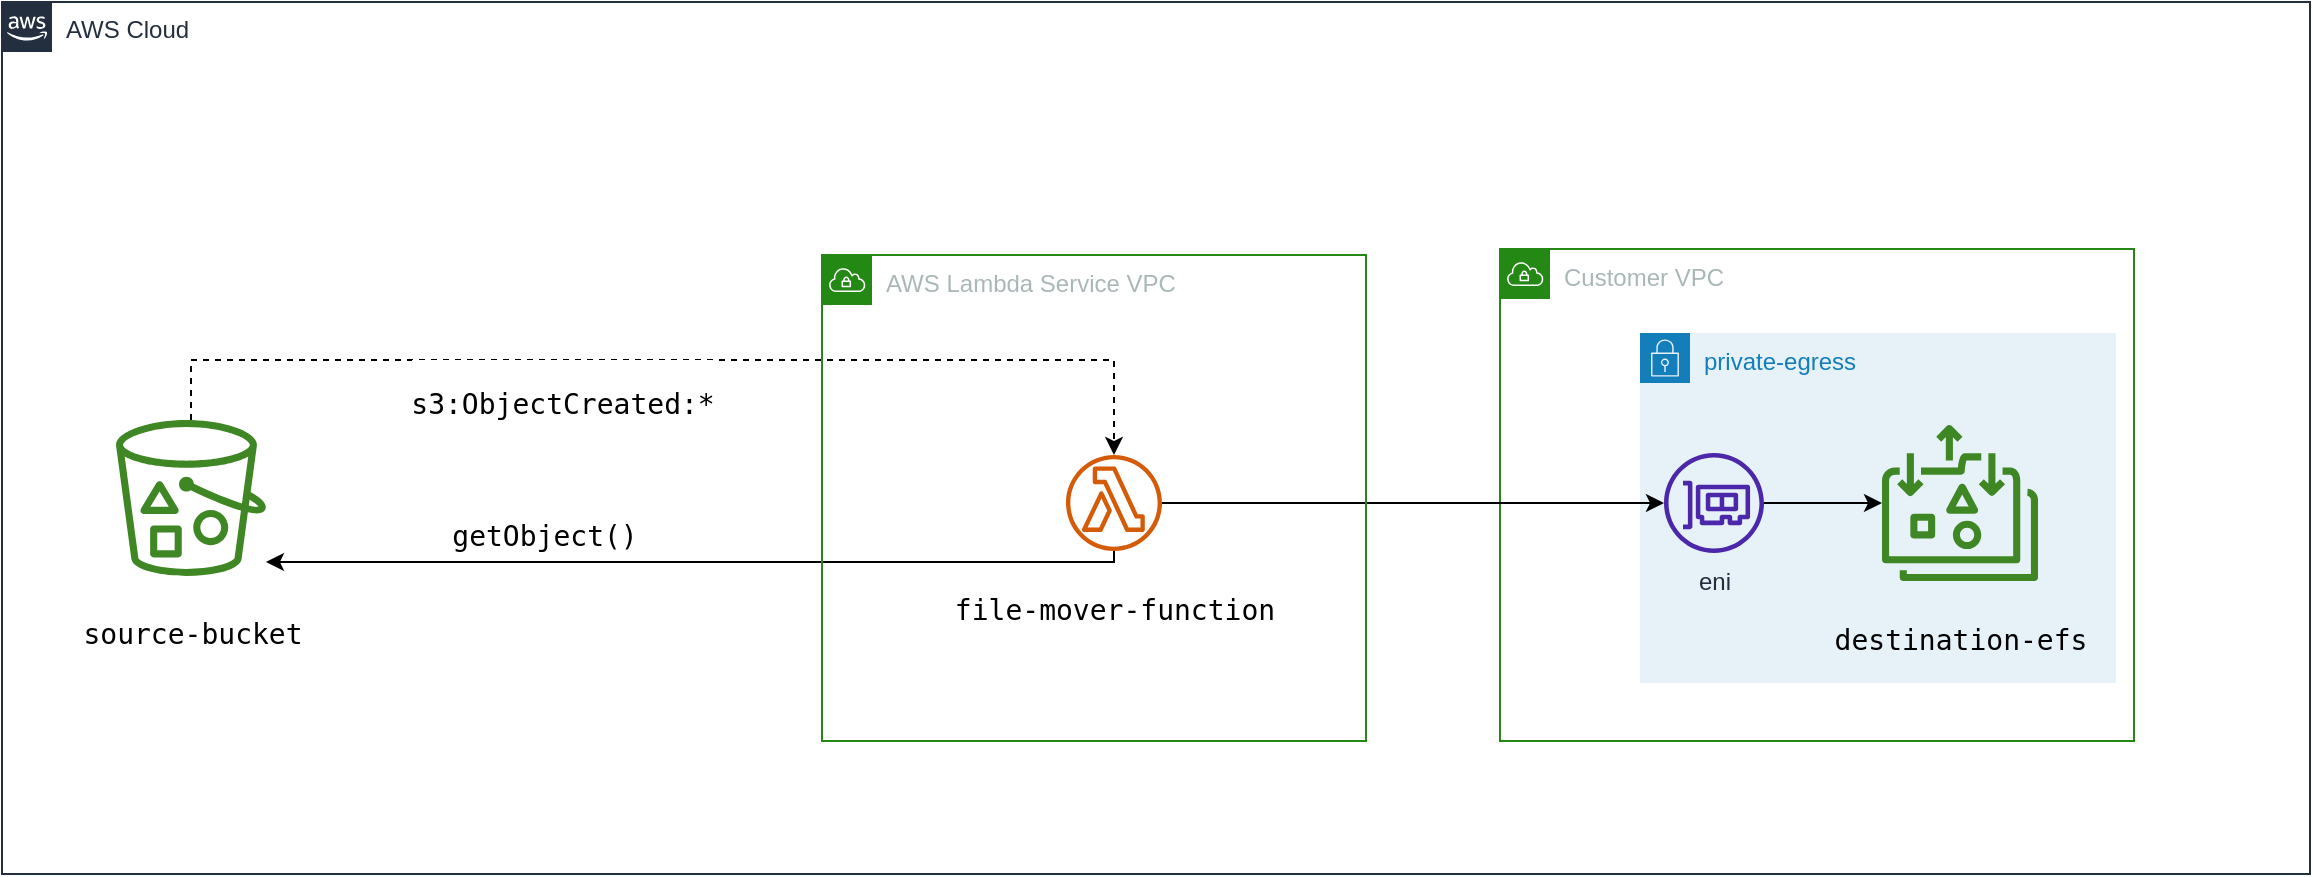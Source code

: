 <mxfile version="27.0.3" pages="2">
  <diagram name="aws-s3-to-efs-via-lambda" id="ckItVp2jrF1gHrmOOvy5">
    <mxGraphModel dx="2242" dy="562" grid="0" gridSize="10" guides="1" tooltips="1" connect="1" arrows="1" fold="1" page="0" pageScale="1" pageWidth="850" pageHeight="1100" math="0" shadow="0">
      <root>
        <mxCell id="0" />
        <mxCell id="1" parent="0" />
        <mxCell id="smXsDPWXh_MWte_BCuAd-7" value="AWS Cloud" style="points=[[0,0],[0.25,0],[0.5,0],[0.75,0],[1,0],[1,0.25],[1,0.5],[1,0.75],[1,1],[0.75,1],[0.5,1],[0.25,1],[0,1],[0,0.75],[0,0.5],[0,0.25]];outlineConnect=0;gradientColor=none;html=1;whiteSpace=wrap;fontSize=12;fontStyle=0;container=1;pointerEvents=0;collapsible=0;recursiveResize=0;shape=mxgraph.aws4.group;grIcon=mxgraph.aws4.group_aws_cloud_alt;strokeColor=#232F3E;fillColor=none;verticalAlign=top;align=left;spacingLeft=30;fontColor=#232F3E;dashed=0;" parent="1" vertex="1">
          <mxGeometry x="-854" y="47" width="1154" height="436" as="geometry" />
        </mxCell>
        <mxCell id="smXsDPWXh_MWte_BCuAd-12" style="edgeStyle=orthogonalEdgeStyle;rounded=0;orthogonalLoop=1;jettySize=auto;html=1;fontColor=default;dashed=1;" parent="smXsDPWXh_MWte_BCuAd-7" source="smXsDPWXh_MWte_BCuAd-6" target="smXsDPWXh_MWte_BCuAd-11" edge="1">
          <mxGeometry relative="1" as="geometry">
            <Array as="points">
              <mxPoint x="94" y="179" />
              <mxPoint x="556" y="179" />
            </Array>
          </mxGeometry>
        </mxCell>
        <mxCell id="smXsDPWXh_MWte_BCuAd-15" value="&lt;div style=&quot;font-family: &amp;quot;JetBrains Mono&amp;quot;, monospace; font-size: 10.5pt;&quot;&gt;&lt;pre&gt;s3:ObjectCreated:*&lt;/pre&gt;&lt;/div&gt;" style="edgeLabel;html=1;align=center;verticalAlign=middle;resizable=0;points=[];fontColor=default;labelBackgroundColor=default;" parent="smXsDPWXh_MWte_BCuAd-12" vertex="1" connectable="0">
          <mxGeometry x="-0.218" relative="1" as="geometry">
            <mxPoint x="5" y="22" as="offset" />
          </mxGeometry>
        </mxCell>
        <mxCell id="smXsDPWXh_MWte_BCuAd-6" value="&lt;div style=&quot;font-family: &amp;quot;JetBrains Mono&amp;quot;, monospace; font-size: 10.5pt;&quot;&gt;&lt;pre&gt;source-bucket&lt;/pre&gt;&lt;/div&gt;" style="sketch=0;outlineConnect=0;fontColor=default;gradientColor=none;fillColor=#3F8624;strokeColor=none;dashed=1;verticalLabelPosition=bottom;verticalAlign=top;align=center;html=1;fontSize=12;fontStyle=0;aspect=fixed;pointerEvents=1;shape=mxgraph.aws4.bucket_with_objects;labelBackgroundColor=default;" parent="smXsDPWXh_MWte_BCuAd-7" vertex="1">
          <mxGeometry x="57" y="209" width="75" height="78" as="geometry" />
        </mxCell>
        <mxCell id="smXsDPWXh_MWte_BCuAd-1" value="Customer VPC" style="points=[[0,0],[0.25,0],[0.5,0],[0.75,0],[1,0],[1,0.25],[1,0.5],[1,0.75],[1,1],[0.75,1],[0.5,1],[0.25,1],[0,1],[0,0.75],[0,0.5],[0,0.25]];outlineConnect=0;gradientColor=none;html=1;whiteSpace=wrap;fontSize=12;fontStyle=0;container=1;pointerEvents=0;collapsible=0;recursiveResize=0;shape=mxgraph.aws4.group;grIcon=mxgraph.aws4.group_vpc;strokeColor=#248814;fillColor=none;verticalAlign=top;align=left;spacingLeft=30;fontColor=#AAB7B8;dashed=0;" parent="smXsDPWXh_MWte_BCuAd-7" vertex="1">
          <mxGeometry x="749" y="123.5" width="317" height="246" as="geometry" />
        </mxCell>
        <mxCell id="smXsDPWXh_MWte_BCuAd-3" value="private-egress&amp;nbsp;" style="points=[[0,0],[0.25,0],[0.5,0],[0.75,0],[1,0],[1,0.25],[1,0.5],[1,0.75],[1,1],[0.75,1],[0.5,1],[0.25,1],[0,1],[0,0.75],[0,0.5],[0,0.25]];outlineConnect=0;gradientColor=none;html=1;whiteSpace=wrap;fontSize=12;fontStyle=0;container=1;pointerEvents=0;collapsible=0;recursiveResize=0;shape=mxgraph.aws4.group;grIcon=mxgraph.aws4.group_security_group;grStroke=0;strokeColor=#147EBA;fillColor=#E6F2F8;verticalAlign=top;align=left;spacingLeft=30;fontColor=#147EBA;dashed=0;" parent="smXsDPWXh_MWte_BCuAd-1" vertex="1">
          <mxGeometry x="70" y="42" width="238" height="175" as="geometry" />
        </mxCell>
        <mxCell id="smXsDPWXh_MWte_BCuAd-5" value="&lt;div style=&quot;font-family: &amp;quot;JetBrains Mono&amp;quot;, monospace; font-size: 10.5pt;&quot;&gt;&lt;pre&gt;destination-efs&lt;/pre&gt;&lt;/div&gt;" style="sketch=0;outlineConnect=0;fontColor=default;gradientColor=none;fillColor=#3F8624;strokeColor=none;dashed=0;verticalLabelPosition=bottom;verticalAlign=top;align=center;html=1;fontSize=12;fontStyle=0;aspect=fixed;pointerEvents=1;shape=mxgraph.aws4.elastic_file_system_standard;labelBackgroundColor=none;" parent="smXsDPWXh_MWte_BCuAd-3" vertex="1">
          <mxGeometry x="121" y="46" width="78" height="78" as="geometry" />
        </mxCell>
        <mxCell id="smXsDPWXh_MWte_BCuAd-14" style="edgeStyle=orthogonalEdgeStyle;rounded=0;orthogonalLoop=1;jettySize=auto;html=1;fontColor=default;" parent="smXsDPWXh_MWte_BCuAd-3" source="smXsDPWXh_MWte_BCuAd-10" target="smXsDPWXh_MWte_BCuAd-5" edge="1">
          <mxGeometry relative="1" as="geometry" />
        </mxCell>
        <mxCell id="smXsDPWXh_MWte_BCuAd-10" value="eni" style="sketch=0;outlineConnect=0;fontColor=#232F3E;gradientColor=none;fillColor=#4D27AA;strokeColor=none;dashed=0;verticalLabelPosition=bottom;verticalAlign=top;align=center;html=1;fontSize=12;fontStyle=0;aspect=fixed;pointerEvents=1;shape=mxgraph.aws4.elastic_network_interface;labelBackgroundColor=none;" parent="smXsDPWXh_MWte_BCuAd-3" vertex="1">
          <mxGeometry x="12" y="60" width="50" height="50" as="geometry" />
        </mxCell>
        <mxCell id="smXsDPWXh_MWte_BCuAd-13" style="edgeStyle=orthogonalEdgeStyle;rounded=0;orthogonalLoop=1;jettySize=auto;html=1;fontColor=default;" parent="smXsDPWXh_MWte_BCuAd-7" source="smXsDPWXh_MWte_BCuAd-11" target="smXsDPWXh_MWte_BCuAd-10" edge="1">
          <mxGeometry relative="1" as="geometry" />
        </mxCell>
        <mxCell id="smXsDPWXh_MWte_BCuAd-16" style="edgeStyle=orthogonalEdgeStyle;rounded=0;orthogonalLoop=1;jettySize=auto;html=1;fontColor=default;" parent="smXsDPWXh_MWte_BCuAd-7" source="smXsDPWXh_MWte_BCuAd-11" target="smXsDPWXh_MWte_BCuAd-6" edge="1">
          <mxGeometry relative="1" as="geometry">
            <Array as="points">
              <mxPoint x="556" y="280" />
            </Array>
          </mxGeometry>
        </mxCell>
        <mxCell id="smXsDPWXh_MWte_BCuAd-17" value="&lt;div style=&quot;font-family: &amp;quot;JetBrains Mono&amp;quot;, monospace; font-size: 10.5pt;&quot;&gt;&lt;pre&gt;getObject()&lt;/pre&gt;&lt;/div&gt;" style="edgeLabel;html=1;align=center;verticalAlign=middle;resizable=0;points=[];fontColor=default;labelBackgroundColor=none;" parent="smXsDPWXh_MWte_BCuAd-16" vertex="1" connectable="0">
          <mxGeometry x="0.282" y="2" relative="1" as="geometry">
            <mxPoint x="-15" y="-15" as="offset" />
          </mxGeometry>
        </mxCell>
        <mxCell id="TQsJEO_72nxXpTHiSJqJ-6" value="AWS Lambda Service VPC" style="points=[[0,0],[0.25,0],[0.5,0],[0.75,0],[1,0],[1,0.25],[1,0.5],[1,0.75],[1,1],[0.75,1],[0.5,1],[0.25,1],[0,1],[0,0.75],[0,0.5],[0,0.25]];outlineConnect=0;gradientColor=none;html=1;whiteSpace=wrap;fontSize=12;fontStyle=0;container=1;pointerEvents=0;collapsible=0;recursiveResize=0;shape=mxgraph.aws4.group;grIcon=mxgraph.aws4.group_vpc;strokeColor=#248814;fillColor=none;verticalAlign=top;align=left;spacingLeft=30;fontColor=#AAB7B8;dashed=0;labelBackgroundColor=none;" parent="smXsDPWXh_MWte_BCuAd-7" vertex="1">
          <mxGeometry x="410" y="126.5" width="272" height="243" as="geometry" />
        </mxCell>
        <mxCell id="smXsDPWXh_MWte_BCuAd-11" value="&lt;div style=&quot;font-family: &amp;quot;JetBrains Mono&amp;quot;, monospace; font-size: 10.5pt;&quot;&gt;&lt;pre&gt;file-mover-function&lt;/pre&gt;&lt;/div&gt;" style="sketch=0;outlineConnect=0;fontColor=default;gradientColor=none;fillColor=#D45B07;strokeColor=none;dashed=0;verticalLabelPosition=bottom;verticalAlign=top;align=center;html=1;fontSize=12;fontStyle=0;aspect=fixed;pointerEvents=1;shape=mxgraph.aws4.lambda_function;labelBackgroundColor=none;" parent="TQsJEO_72nxXpTHiSJqJ-6" vertex="1">
          <mxGeometry x="122" y="100" width="48" height="48" as="geometry" />
        </mxCell>
      </root>
    </mxGraphModel>
  </diagram>
  <diagram id="Mi8Sfn2NncXidrsRxcEH" name="Page-2">
    <mxGraphModel dx="954" dy="674" grid="0" gridSize="10" guides="1" tooltips="1" connect="1" arrows="1" fold="1" page="0" pageScale="1" pageWidth="850" pageHeight="1100" math="0" shadow="0">
      <root>
        <mxCell id="0" />
        <mxCell id="1" parent="0" />
      </root>
    </mxGraphModel>
  </diagram>
</mxfile>
